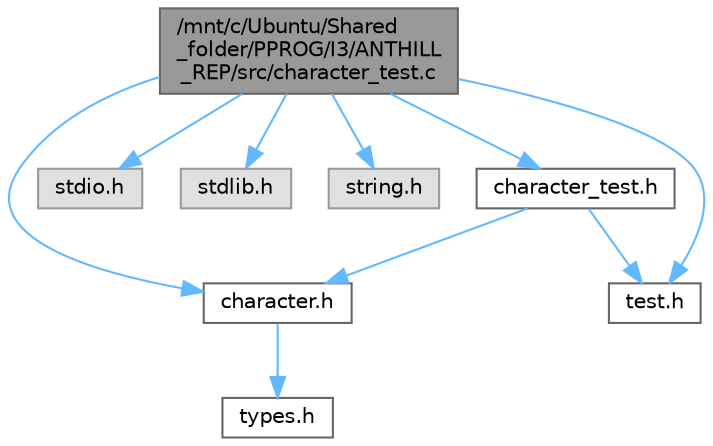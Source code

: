 digraph "/mnt/c/Ubuntu/Shared_folder/PPROG/I3/ANTHILL_REP/src/character_test.c"
{
 // LATEX_PDF_SIZE
  bgcolor="transparent";
  edge [fontname=Helvetica,fontsize=10,labelfontname=Helvetica,labelfontsize=10];
  node [fontname=Helvetica,fontsize=10,shape=box,height=0.2,width=0.4];
  Node1 [id="Node000001",label="/mnt/c/Ubuntu/Shared\l_folder/PPROG/I3/ANTHILL\l_REP/src/character_test.c",height=0.2,width=0.4,color="gray40", fillcolor="grey60", style="filled", fontcolor="black",tooltip=" "];
  Node1 -> Node2 [id="edge1_Node000001_Node000002",color="steelblue1",style="solid",tooltip=" "];
  Node2 [id="Node000002",label="character.h",height=0.2,width=0.4,color="grey40", fillcolor="white", style="filled",URL="$character_8h.html",tooltip="It defines the character module interface."];
  Node2 -> Node3 [id="edge2_Node000002_Node000003",color="steelblue1",style="solid",tooltip=" "];
  Node3 [id="Node000003",label="types.h",height=0.2,width=0.4,color="grey40", fillcolor="white", style="filled",URL="$types_8h.html",tooltip="It defines common types for the whole project."];
  Node1 -> Node4 [id="edge3_Node000001_Node000004",color="steelblue1",style="solid",tooltip=" "];
  Node4 [id="Node000004",label="stdio.h",height=0.2,width=0.4,color="grey60", fillcolor="#E0E0E0", style="filled",tooltip=" "];
  Node1 -> Node5 [id="edge4_Node000001_Node000005",color="steelblue1",style="solid",tooltip=" "];
  Node5 [id="Node000005",label="stdlib.h",height=0.2,width=0.4,color="grey60", fillcolor="#E0E0E0", style="filled",tooltip=" "];
  Node1 -> Node6 [id="edge5_Node000001_Node000006",color="steelblue1",style="solid",tooltip=" "];
  Node6 [id="Node000006",label="string.h",height=0.2,width=0.4,color="grey60", fillcolor="#E0E0E0", style="filled",tooltip=" "];
  Node1 -> Node7 [id="edge6_Node000001_Node000007",color="steelblue1",style="solid",tooltip=" "];
  Node7 [id="Node000007",label="character_test.h",height=0.2,width=0.4,color="grey40", fillcolor="white", style="filled",URL="$character__test_8h.html",tooltip=" "];
  Node7 -> Node2 [id="edge7_Node000007_Node000002",color="steelblue1",style="solid",tooltip=" "];
  Node7 -> Node8 [id="edge8_Node000007_Node000008",color="steelblue1",style="solid",tooltip=" "];
  Node8 [id="Node000008",label="test.h",height=0.2,width=0.4,color="grey40", fillcolor="white", style="filled",URL="$test_8h.html",tooltip="It defines macros and variables for unit testing."];
  Node1 -> Node8 [id="edge9_Node000001_Node000008",color="steelblue1",style="solid",tooltip=" "];
}
